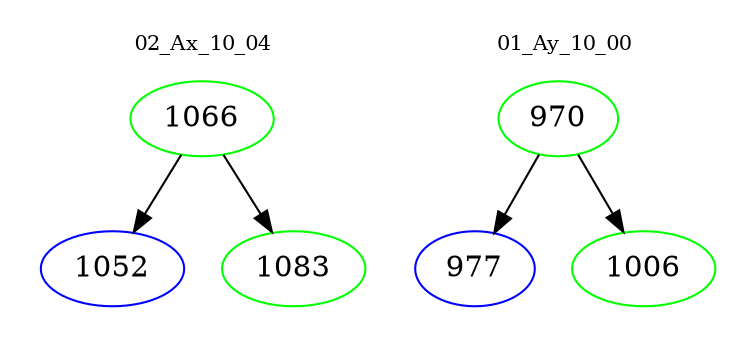 digraph{
subgraph cluster_0 {
color = white
label = "02_Ax_10_04";
fontsize=10;
T0_1066 [label="1066", color="green"]
T0_1066 -> T0_1052 [color="black"]
T0_1052 [label="1052", color="blue"]
T0_1066 -> T0_1083 [color="black"]
T0_1083 [label="1083", color="green"]
}
subgraph cluster_1 {
color = white
label = "01_Ay_10_00";
fontsize=10;
T1_970 [label="970", color="green"]
T1_970 -> T1_977 [color="black"]
T1_977 [label="977", color="blue"]
T1_970 -> T1_1006 [color="black"]
T1_1006 [label="1006", color="green"]
}
}

